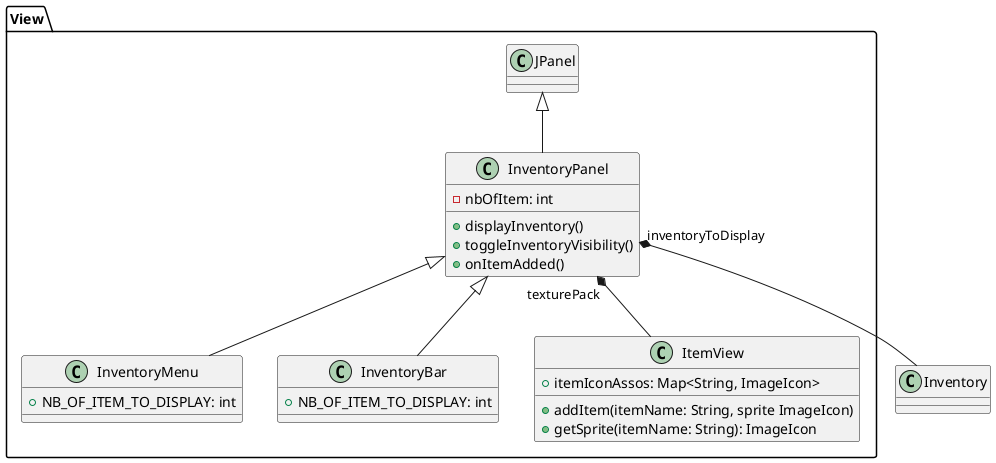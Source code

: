 @startuml
'https://plantuml.com/class-diagram

package View {
class InventoryPanel {
- nbOfItem: int
+ displayInventory()
+ toggleInventoryVisibility()
+ onItemAdded()
}

class InventoryMenu {
+ NB_OF_ITEM_TO_DISPLAY: int

}

class InventoryBar {
+ NB_OF_ITEM_TO_DISPLAY: int
}

class ItemView {
+ itemIconAssos: Map<String, ImageIcon>
+ addItem(itemName: String, sprite ImageIcon)
+ getSprite(itemName: String): ImageIcon
}

JPanel <|-- InventoryPanel
InventoryPanel <|-- InventoryMenu
InventoryPanel <|-- InventoryBar
InventoryPanel "texturePack" *-- ItemView

}
InventoryPanel "inventoryToDisplay" *-- Inventory

@enduml